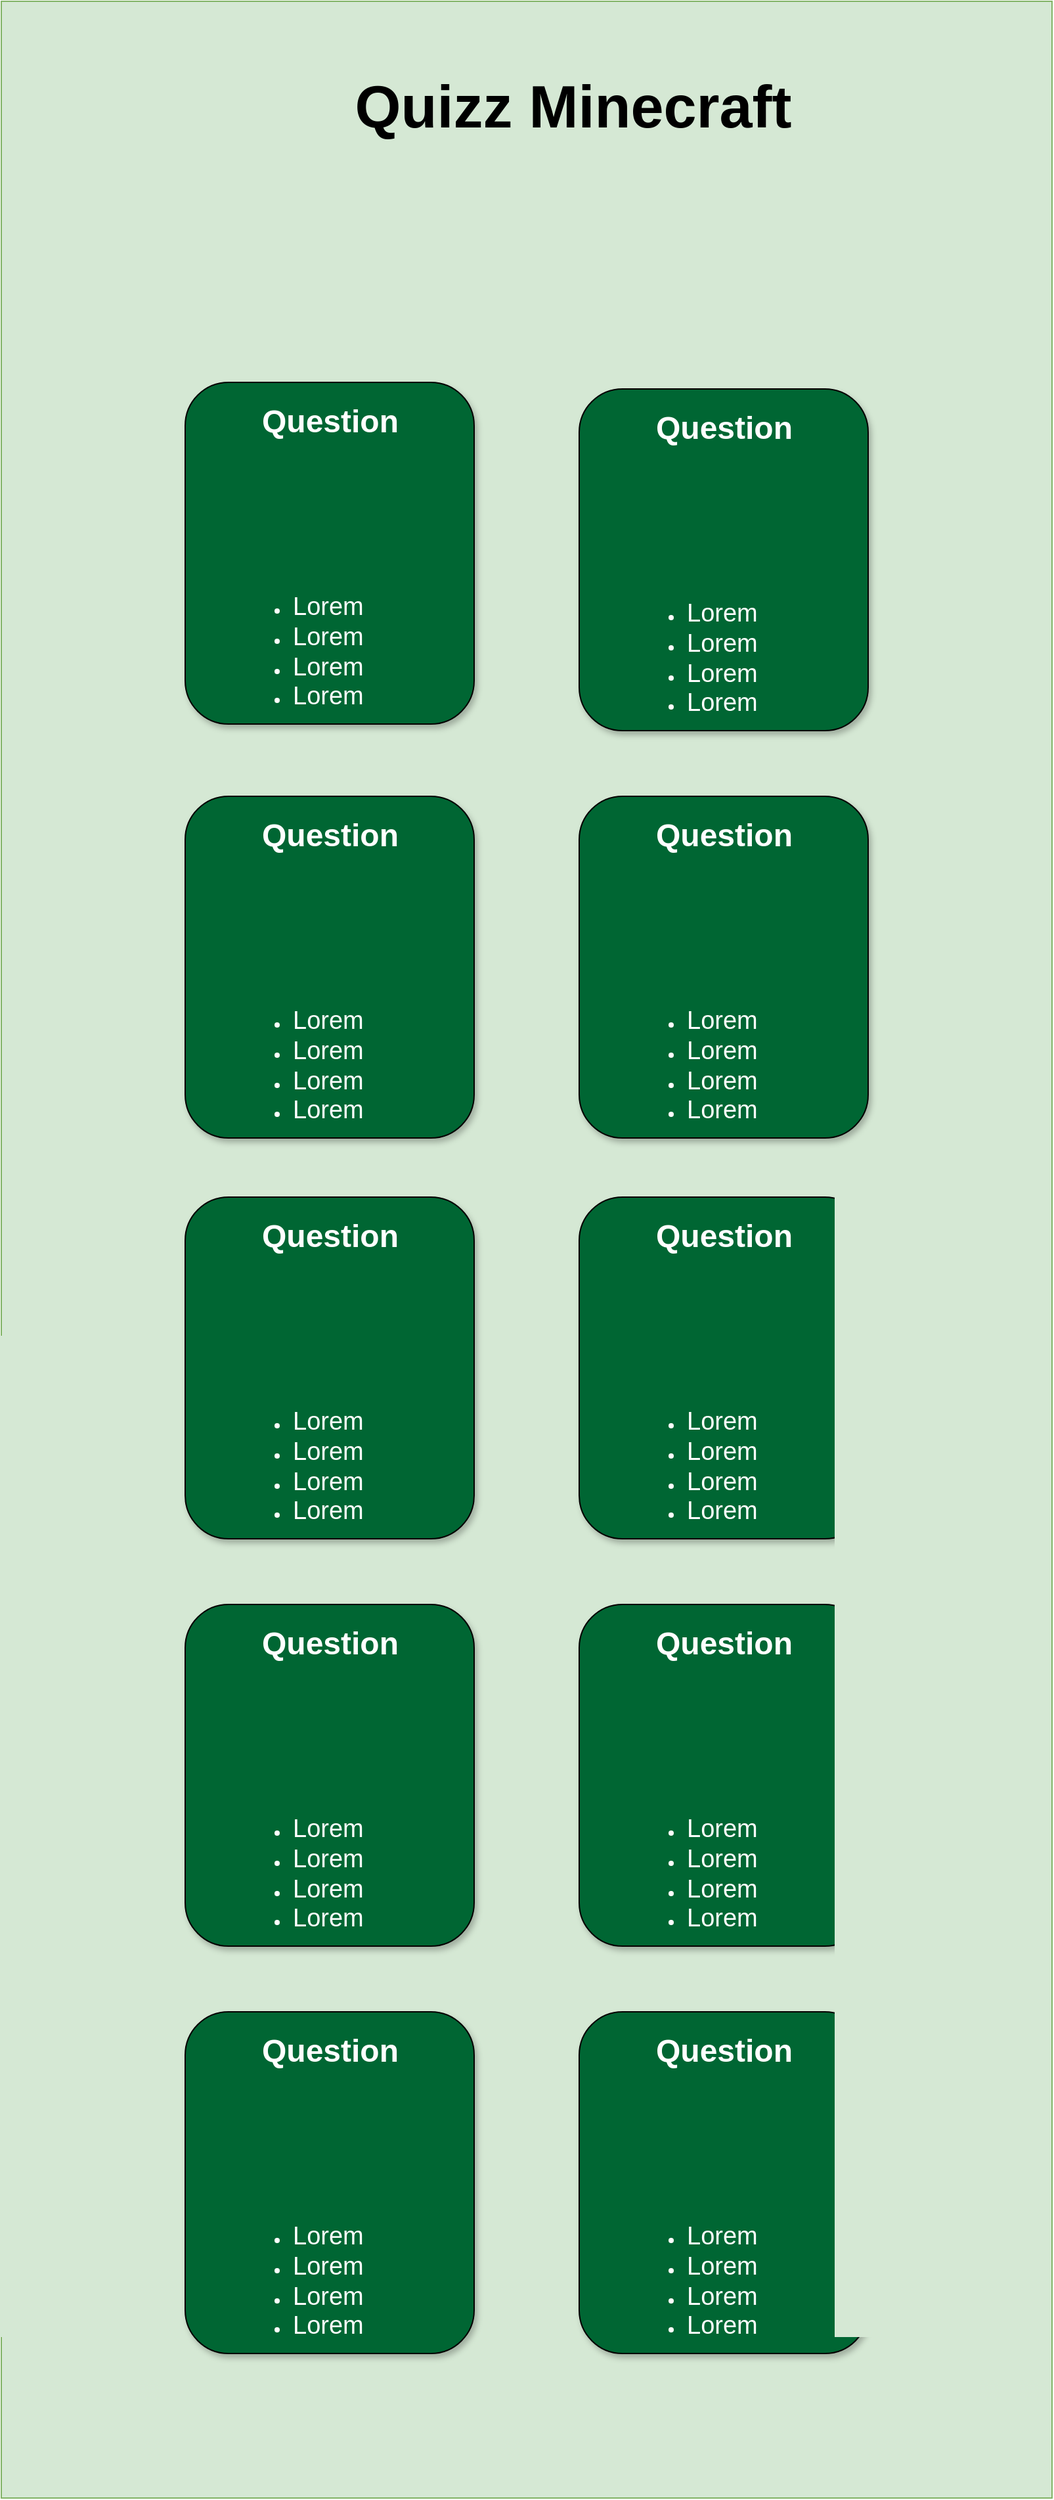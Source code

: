 <mxfile version="14.2.6" type="device"><diagram id="IqMfvrup4iGE_yZ6KQWq" name="Page-1"><mxGraphModel dx="1360" dy="750" grid="1" gridSize="10" guides="1" tooltips="1" connect="1" arrows="1" fold="1" page="1" pageScale="1" pageWidth="827" pageHeight="1169" math="0" shadow="0"><root><mxCell id="0"/><mxCell id="1" parent="0"/><mxCell id="TJo-4hWvYqZ3xiPxjeW6-1" value="" style="rounded=0;whiteSpace=wrap;html=1;fillColor=#d5e8d4;strokeColor=#82b366;" vertex="1" parent="1"><mxGeometry x="350" y="150" width="800" height="1900" as="geometry"/></mxCell><mxCell id="TJo-4hWvYqZ3xiPxjeW6-2" value="" style="rounded=1;whiteSpace=wrap;html=1;labelBackgroundColor=none;fillColor=#006633;shadow=1;" vertex="1" parent="1"><mxGeometry x="490" y="440" width="220" height="260" as="geometry"/></mxCell><mxCell id="TJo-4hWvYqZ3xiPxjeW6-14" value="" style="shape=image;html=1;verticalAlign=top;verticalLabelPosition=bottom;labelBackgroundColor=#ffffff;imageAspect=0;image=https://cdn0.iconfinder.com/data/icons/set-app-incredibles/24/Image-01-128.png" vertex="1" parent="1"><mxGeometry x="545" y="490" width="110" height="100" as="geometry"/></mxCell><mxCell id="TJo-4hWvYqZ3xiPxjeW6-33" value="&lt;ul&gt;&lt;li&gt;&lt;span style=&quot;font-size: 19px&quot;&gt;Lorem&lt;/span&gt;&lt;/li&gt;&lt;li&gt;&lt;font style=&quot;font-size: 19px&quot;&gt;Lorem&lt;/font&gt;&lt;/li&gt;&lt;li&gt;&lt;span style=&quot;font-size: 19px&quot;&gt;Lorem&lt;/span&gt;&lt;/li&gt;&lt;li&gt;&lt;span style=&quot;font-size: 19px&quot;&gt;Lorem&lt;/span&gt;&lt;/li&gt;&lt;/ul&gt;" style="text;html=1;strokeColor=none;fillColor=none;align=left;verticalAlign=middle;whiteSpace=wrap;rounded=0;labelBackgroundColor=none;fontColor=#FFFFFF;shadow=1;" vertex="1" parent="1"><mxGeometry x="530" y="600" width="110" height="90" as="geometry"/></mxCell><mxCell id="TJo-4hWvYqZ3xiPxjeW6-35" value="Question" style="text;strokeColor=none;fillColor=none;html=1;fontSize=24;fontStyle=1;verticalAlign=middle;align=center;labelBackgroundColor=none;fontColor=#FFFFFF;" vertex="1" parent="1"><mxGeometry x="550" y="450" width="100" height="40" as="geometry"/></mxCell><mxCell id="TJo-4hWvYqZ3xiPxjeW6-37" value="" style="rounded=1;whiteSpace=wrap;html=1;labelBackgroundColor=none;fillColor=#006633;shadow=1;" vertex="1" parent="1"><mxGeometry x="790" y="445" width="220" height="260" as="geometry"/></mxCell><mxCell id="TJo-4hWvYqZ3xiPxjeW6-38" value="" style="shape=image;html=1;verticalAlign=top;verticalLabelPosition=bottom;labelBackgroundColor=#ffffff;imageAspect=0;image=https://cdn0.iconfinder.com/data/icons/set-app-incredibles/24/Image-01-128.png" vertex="1" parent="1"><mxGeometry x="845" y="495" width="110" height="100" as="geometry"/></mxCell><mxCell id="TJo-4hWvYqZ3xiPxjeW6-39" value="Question" style="text;strokeColor=none;fillColor=none;html=1;fontSize=24;fontStyle=1;verticalAlign=middle;align=center;labelBackgroundColor=none;fontColor=#FFFFFF;" vertex="1" parent="1"><mxGeometry x="850" y="455" width="100" height="40" as="geometry"/></mxCell><mxCell id="TJo-4hWvYqZ3xiPxjeW6-40" value="&lt;ul&gt;&lt;li&gt;&lt;span style=&quot;font-size: 19px&quot;&gt;Lorem&lt;/span&gt;&lt;/li&gt;&lt;li&gt;&lt;font style=&quot;font-size: 19px&quot;&gt;Lorem&lt;/font&gt;&lt;/li&gt;&lt;li&gt;&lt;span style=&quot;font-size: 19px&quot;&gt;Lorem&lt;/span&gt;&lt;/li&gt;&lt;li&gt;&lt;span style=&quot;font-size: 19px&quot;&gt;Lorem&lt;/span&gt;&lt;/li&gt;&lt;/ul&gt;" style="text;html=1;strokeColor=none;fillColor=none;align=left;verticalAlign=middle;whiteSpace=wrap;rounded=0;labelBackgroundColor=none;fontColor=#FFFFFF;" vertex="1" parent="1"><mxGeometry x="830" y="605" width="110" height="90" as="geometry"/></mxCell><mxCell id="TJo-4hWvYqZ3xiPxjeW6-41" value="" style="rounded=1;whiteSpace=wrap;html=1;labelBackgroundColor=none;fillColor=#006633;shadow=1;" vertex="1" parent="1"><mxGeometry x="790" y="755" width="220" height="260" as="geometry"/></mxCell><mxCell id="TJo-4hWvYqZ3xiPxjeW6-42" value="" style="shape=image;html=1;verticalAlign=top;verticalLabelPosition=bottom;labelBackgroundColor=#ffffff;imageAspect=0;image=https://cdn0.iconfinder.com/data/icons/set-app-incredibles/24/Image-01-128.png" vertex="1" parent="1"><mxGeometry x="845" y="805" width="110" height="100" as="geometry"/></mxCell><mxCell id="TJo-4hWvYqZ3xiPxjeW6-43" value="Question" style="text;strokeColor=none;fillColor=none;html=1;fontSize=24;fontStyle=1;verticalAlign=middle;align=center;labelBackgroundColor=none;fontColor=#FFFFFF;" vertex="1" parent="1"><mxGeometry x="850" y="765" width="100" height="40" as="geometry"/></mxCell><mxCell id="TJo-4hWvYqZ3xiPxjeW6-44" value="&lt;ul&gt;&lt;li&gt;&lt;span style=&quot;font-size: 19px&quot;&gt;Lorem&lt;/span&gt;&lt;/li&gt;&lt;li&gt;&lt;font style=&quot;font-size: 19px&quot;&gt;Lorem&lt;/font&gt;&lt;/li&gt;&lt;li&gt;&lt;span style=&quot;font-size: 19px&quot;&gt;Lorem&lt;/span&gt;&lt;/li&gt;&lt;li&gt;&lt;span style=&quot;font-size: 19px&quot;&gt;Lorem&lt;/span&gt;&lt;/li&gt;&lt;/ul&gt;" style="text;html=1;strokeColor=none;fillColor=none;align=left;verticalAlign=middle;whiteSpace=wrap;rounded=0;labelBackgroundColor=none;fontColor=#FFFFFF;" vertex="1" parent="1"><mxGeometry x="830" y="915" width="110" height="90" as="geometry"/></mxCell><mxCell id="TJo-4hWvYqZ3xiPxjeW6-45" value="&lt;ul&gt;&lt;li&gt;&lt;span style=&quot;font-size: 19px&quot;&gt;Lorem&lt;/span&gt;&lt;/li&gt;&lt;li&gt;&lt;font style=&quot;font-size: 19px&quot;&gt;Lorem&lt;/font&gt;&lt;/li&gt;&lt;li&gt;&lt;span style=&quot;font-size: 19px&quot;&gt;Lorem&lt;/span&gt;&lt;/li&gt;&lt;li&gt;&lt;span style=&quot;font-size: 19px&quot;&gt;Lorem&lt;/span&gt;&lt;/li&gt;&lt;/ul&gt;" style="text;html=1;strokeColor=none;fillColor=none;align=left;verticalAlign=middle;whiteSpace=wrap;rounded=0;labelBackgroundColor=none;fontColor=#FFFFFF;" vertex="1" parent="1"><mxGeometry x="540" y="790" width="100" height="90" as="geometry"/></mxCell><mxCell id="TJo-4hWvYqZ3xiPxjeW6-49" value="&lt;ul&gt;&lt;li&gt;&lt;span style=&quot;font-size: 19px&quot;&gt;Lorem&lt;/span&gt;&lt;/li&gt;&lt;li&gt;&lt;font style=&quot;font-size: 19px&quot;&gt;Lorem&lt;/font&gt;&lt;/li&gt;&lt;li&gt;&lt;span style=&quot;font-size: 19px&quot;&gt;Lorem&lt;/span&gt;&lt;/li&gt;&lt;li&gt;&lt;span style=&quot;font-size: 19px&quot;&gt;Lorem&lt;/span&gt;&lt;/li&gt;&lt;/ul&gt;" style="text;html=1;strokeColor=none;fillColor=none;align=left;verticalAlign=middle;whiteSpace=wrap;rounded=0;labelBackgroundColor=none;fontColor=#FFFFFF;" vertex="1" parent="1"><mxGeometry x="540" y="785" width="100" height="90" as="geometry"/></mxCell><mxCell id="TJo-4hWvYqZ3xiPxjeW6-53" value="" style="rounded=1;whiteSpace=wrap;html=1;labelBackgroundColor=none;fillColor=#006633;shadow=1;" vertex="1" parent="1"><mxGeometry x="490" y="755" width="220" height="260" as="geometry"/></mxCell><mxCell id="TJo-4hWvYqZ3xiPxjeW6-54" value="&lt;ul&gt;&lt;li&gt;&lt;span style=&quot;font-size: 19px&quot;&gt;Lorem&lt;/span&gt;&lt;/li&gt;&lt;li&gt;&lt;font style=&quot;font-size: 19px&quot;&gt;Lorem&lt;/font&gt;&lt;/li&gt;&lt;li&gt;&lt;span style=&quot;font-size: 19px&quot;&gt;Lorem&lt;/span&gt;&lt;/li&gt;&lt;li&gt;&lt;span style=&quot;font-size: 19px&quot;&gt;Lorem&lt;/span&gt;&lt;/li&gt;&lt;/ul&gt;" style="text;html=1;strokeColor=none;fillColor=none;align=left;verticalAlign=middle;whiteSpace=wrap;rounded=0;labelBackgroundColor=none;fontColor=#FFFFFF;" vertex="1" parent="1"><mxGeometry x="530" y="915" width="110" height="90" as="geometry"/></mxCell><mxCell id="TJo-4hWvYqZ3xiPxjeW6-55" value="" style="shape=image;html=1;verticalAlign=top;verticalLabelPosition=bottom;labelBackgroundColor=#ffffff;imageAspect=0;image=https://cdn0.iconfinder.com/data/icons/set-app-incredibles/24/Image-01-128.png" vertex="1" parent="1"><mxGeometry x="545" y="805" width="110" height="100" as="geometry"/></mxCell><mxCell id="TJo-4hWvYqZ3xiPxjeW6-56" value="Question" style="text;strokeColor=none;fillColor=none;html=1;fontSize=24;fontStyle=1;verticalAlign=middle;align=center;labelBackgroundColor=none;fontColor=#FFFFFF;" vertex="1" parent="1"><mxGeometry x="550" y="765" width="100" height="40" as="geometry"/></mxCell><mxCell id="TJo-4hWvYqZ3xiPxjeW6-57" value="" style="rounded=1;whiteSpace=wrap;html=1;labelBackgroundColor=none;fillColor=#006633;shadow=1;" vertex="1" parent="1"><mxGeometry x="490" y="1060" width="220" height="260" as="geometry"/></mxCell><mxCell id="TJo-4hWvYqZ3xiPxjeW6-58" value="&lt;ul&gt;&lt;li&gt;&lt;span style=&quot;font-size: 19px&quot;&gt;Lorem&lt;/span&gt;&lt;/li&gt;&lt;li&gt;&lt;font style=&quot;font-size: 19px&quot;&gt;Lorem&lt;/font&gt;&lt;/li&gt;&lt;li&gt;&lt;span style=&quot;font-size: 19px&quot;&gt;Lorem&lt;/span&gt;&lt;/li&gt;&lt;li&gt;&lt;span style=&quot;font-size: 19px&quot;&gt;Lorem&lt;/span&gt;&lt;/li&gt;&lt;/ul&gt;" style="text;html=1;strokeColor=none;fillColor=none;align=left;verticalAlign=middle;whiteSpace=wrap;rounded=0;labelBackgroundColor=none;fontColor=#FFFFFF;" vertex="1" parent="1"><mxGeometry x="530" y="1220" width="110" height="90" as="geometry"/></mxCell><mxCell id="TJo-4hWvYqZ3xiPxjeW6-59" value="" style="shape=image;html=1;verticalAlign=top;verticalLabelPosition=bottom;labelBackgroundColor=#ffffff;imageAspect=0;image=https://cdn0.iconfinder.com/data/icons/set-app-incredibles/24/Image-01-128.png" vertex="1" parent="1"><mxGeometry x="545" y="1110" width="110" height="100" as="geometry"/></mxCell><mxCell id="TJo-4hWvYqZ3xiPxjeW6-60" value="Question" style="text;strokeColor=none;fillColor=none;html=1;fontSize=24;fontStyle=1;verticalAlign=middle;align=center;labelBackgroundColor=none;fontColor=#FFFFFF;" vertex="1" parent="1"><mxGeometry x="550" y="1070" width="100" height="40" as="geometry"/></mxCell><mxCell id="TJo-4hWvYqZ3xiPxjeW6-61" value="" style="rounded=1;whiteSpace=wrap;html=1;labelBackgroundColor=none;fillColor=#006633;shadow=1;" vertex="1" parent="1"><mxGeometry x="790" y="1060" width="220" height="260" as="geometry"/></mxCell><mxCell id="TJo-4hWvYqZ3xiPxjeW6-62" value="&lt;ul&gt;&lt;li&gt;&lt;span style=&quot;font-size: 19px&quot;&gt;Lorem&lt;/span&gt;&lt;/li&gt;&lt;li&gt;&lt;font style=&quot;font-size: 19px&quot;&gt;Lorem&lt;/font&gt;&lt;/li&gt;&lt;li&gt;&lt;span style=&quot;font-size: 19px&quot;&gt;Lorem&lt;/span&gt;&lt;/li&gt;&lt;li&gt;&lt;span style=&quot;font-size: 19px&quot;&gt;Lorem&lt;/span&gt;&lt;/li&gt;&lt;/ul&gt;" style="text;html=1;strokeColor=none;fillColor=none;align=left;verticalAlign=middle;whiteSpace=wrap;rounded=0;labelBackgroundColor=none;fontColor=#FFFFFF;" vertex="1" parent="1"><mxGeometry x="830" y="1220" width="110" height="90" as="geometry"/></mxCell><mxCell id="TJo-4hWvYqZ3xiPxjeW6-63" value="" style="shape=image;html=1;verticalAlign=top;verticalLabelPosition=bottom;labelBackgroundColor=#ffffff;imageAspect=0;image=https://cdn0.iconfinder.com/data/icons/set-app-incredibles/24/Image-01-128.png" vertex="1" parent="1"><mxGeometry x="845" y="1110" width="110" height="100" as="geometry"/></mxCell><mxCell id="TJo-4hWvYqZ3xiPxjeW6-64" value="Question" style="text;strokeColor=none;fillColor=none;html=1;fontSize=24;fontStyle=1;verticalAlign=middle;align=center;labelBackgroundColor=none;fontColor=#FFFFFF;" vertex="1" parent="1"><mxGeometry x="850" y="1070" width="100" height="40" as="geometry"/></mxCell><mxCell id="TJo-4hWvYqZ3xiPxjeW6-65" value="" style="rounded=1;whiteSpace=wrap;html=1;labelBackgroundColor=none;fillColor=#006633;shadow=1;" vertex="1" parent="1"><mxGeometry x="490" y="1370" width="220" height="260" as="geometry"/></mxCell><mxCell id="TJo-4hWvYqZ3xiPxjeW6-66" value="&lt;ul&gt;&lt;li&gt;&lt;span style=&quot;font-size: 19px&quot;&gt;Lorem&lt;/span&gt;&lt;/li&gt;&lt;li&gt;&lt;font style=&quot;font-size: 19px&quot;&gt;Lorem&lt;/font&gt;&lt;/li&gt;&lt;li&gt;&lt;span style=&quot;font-size: 19px&quot;&gt;Lorem&lt;/span&gt;&lt;/li&gt;&lt;li&gt;&lt;span style=&quot;font-size: 19px&quot;&gt;Lorem&lt;/span&gt;&lt;/li&gt;&lt;/ul&gt;" style="text;html=1;strokeColor=none;fillColor=none;align=left;verticalAlign=middle;whiteSpace=wrap;rounded=0;labelBackgroundColor=none;fontColor=#FFFFFF;" vertex="1" parent="1"><mxGeometry x="530" y="1530" width="110" height="90" as="geometry"/></mxCell><mxCell id="TJo-4hWvYqZ3xiPxjeW6-67" value="" style="shape=image;html=1;verticalAlign=top;verticalLabelPosition=bottom;labelBackgroundColor=#ffffff;imageAspect=0;image=https://cdn0.iconfinder.com/data/icons/set-app-incredibles/24/Image-01-128.png" vertex="1" parent="1"><mxGeometry x="545" y="1420" width="110" height="100" as="geometry"/></mxCell><mxCell id="TJo-4hWvYqZ3xiPxjeW6-68" value="Question" style="text;strokeColor=none;fillColor=none;html=1;fontSize=24;fontStyle=1;verticalAlign=middle;align=center;labelBackgroundColor=none;fontColor=#FFFFFF;" vertex="1" parent="1"><mxGeometry x="550" y="1380" width="100" height="40" as="geometry"/></mxCell><mxCell id="TJo-4hWvYqZ3xiPxjeW6-69" value="" style="rounded=1;whiteSpace=wrap;html=1;labelBackgroundColor=none;fillColor=#006633;shadow=1;" vertex="1" parent="1"><mxGeometry x="790" y="1370" width="220" height="260" as="geometry"/></mxCell><mxCell id="TJo-4hWvYqZ3xiPxjeW6-70" value="&lt;ul&gt;&lt;li&gt;&lt;span style=&quot;font-size: 19px&quot;&gt;Lorem&lt;/span&gt;&lt;/li&gt;&lt;li&gt;&lt;font style=&quot;font-size: 19px&quot;&gt;Lorem&lt;/font&gt;&lt;/li&gt;&lt;li&gt;&lt;span style=&quot;font-size: 19px&quot;&gt;Lorem&lt;/span&gt;&lt;/li&gt;&lt;li&gt;&lt;span style=&quot;font-size: 19px&quot;&gt;Lorem&lt;/span&gt;&lt;/li&gt;&lt;/ul&gt;" style="text;html=1;strokeColor=none;fillColor=none;align=left;verticalAlign=middle;whiteSpace=wrap;rounded=0;labelBackgroundColor=none;fontColor=#FFFFFF;" vertex="1" parent="1"><mxGeometry x="830" y="1530" width="110" height="90" as="geometry"/></mxCell><mxCell id="TJo-4hWvYqZ3xiPxjeW6-71" value="" style="shape=image;html=1;verticalAlign=top;verticalLabelPosition=bottom;labelBackgroundColor=#ffffff;imageAspect=0;image=https://cdn0.iconfinder.com/data/icons/set-app-incredibles/24/Image-01-128.png" vertex="1" parent="1"><mxGeometry x="845" y="1420" width="110" height="100" as="geometry"/></mxCell><mxCell id="TJo-4hWvYqZ3xiPxjeW6-72" value="Question" style="text;strokeColor=none;fillColor=none;html=1;fontSize=24;fontStyle=1;verticalAlign=middle;align=center;labelBackgroundColor=none;fontColor=#FFFFFF;" vertex="1" parent="1"><mxGeometry x="850" y="1380" width="100" height="40" as="geometry"/></mxCell><mxCell id="TJo-4hWvYqZ3xiPxjeW6-73" value="" style="rounded=1;whiteSpace=wrap;html=1;labelBackgroundColor=none;fillColor=#006633;shadow=1;" vertex="1" parent="1"><mxGeometry x="490" y="1680" width="220" height="260" as="geometry"/></mxCell><mxCell id="TJo-4hWvYqZ3xiPxjeW6-74" value="&lt;ul&gt;&lt;li&gt;&lt;span style=&quot;font-size: 19px&quot;&gt;Lorem&lt;/span&gt;&lt;/li&gt;&lt;li&gt;&lt;font style=&quot;font-size: 19px&quot;&gt;Lorem&lt;/font&gt;&lt;/li&gt;&lt;li&gt;&lt;span style=&quot;font-size: 19px&quot;&gt;Lorem&lt;/span&gt;&lt;/li&gt;&lt;li&gt;&lt;span style=&quot;font-size: 19px&quot;&gt;Lorem&lt;/span&gt;&lt;/li&gt;&lt;/ul&gt;" style="text;html=1;strokeColor=none;fillColor=none;align=left;verticalAlign=middle;whiteSpace=wrap;rounded=0;labelBackgroundColor=none;fontColor=#FFFFFF;" vertex="1" parent="1"><mxGeometry x="530" y="1840" width="110" height="90" as="geometry"/></mxCell><mxCell id="TJo-4hWvYqZ3xiPxjeW6-75" value="" style="shape=image;html=1;verticalAlign=top;verticalLabelPosition=bottom;labelBackgroundColor=#ffffff;imageAspect=0;image=https://cdn0.iconfinder.com/data/icons/set-app-incredibles/24/Image-01-128.png" vertex="1" parent="1"><mxGeometry x="545" y="1730" width="110" height="100" as="geometry"/></mxCell><mxCell id="TJo-4hWvYqZ3xiPxjeW6-76" value="Question" style="text;strokeColor=none;fillColor=none;html=1;fontSize=24;fontStyle=1;verticalAlign=middle;align=center;labelBackgroundColor=none;fontColor=#FFFFFF;" vertex="1" parent="1"><mxGeometry x="550" y="1690" width="100" height="40" as="geometry"/></mxCell><mxCell id="TJo-4hWvYqZ3xiPxjeW6-77" value="" style="rounded=1;whiteSpace=wrap;html=1;labelBackgroundColor=none;fillColor=#006633;shadow=1;sketch=0;glass=0;" vertex="1" parent="1"><mxGeometry x="790" y="1680" width="220" height="260" as="geometry"/></mxCell><mxCell id="TJo-4hWvYqZ3xiPxjeW6-78" value="&lt;ul&gt;&lt;li&gt;&lt;span style=&quot;font-size: 19px&quot;&gt;Lorem&lt;/span&gt;&lt;/li&gt;&lt;li&gt;&lt;font style=&quot;font-size: 19px&quot;&gt;Lorem&lt;/font&gt;&lt;/li&gt;&lt;li&gt;&lt;span style=&quot;font-size: 19px&quot;&gt;Lorem&lt;/span&gt;&lt;/li&gt;&lt;li&gt;&lt;span style=&quot;font-size: 19px&quot;&gt;Lorem&lt;/span&gt;&lt;/li&gt;&lt;/ul&gt;" style="text;html=1;strokeColor=none;fillColor=none;align=left;verticalAlign=middle;whiteSpace=wrap;rounded=0;labelBackgroundColor=none;fontColor=#FFFFFF;" vertex="1" parent="1"><mxGeometry x="830" y="1840" width="110" height="90" as="geometry"/></mxCell><mxCell id="TJo-4hWvYqZ3xiPxjeW6-79" value="" style="shape=image;html=1;verticalAlign=top;verticalLabelPosition=bottom;labelBackgroundColor=#ffffff;imageAspect=0;image=https://cdn0.iconfinder.com/data/icons/set-app-incredibles/24/Image-01-128.png" vertex="1" parent="1"><mxGeometry x="845" y="1730" width="110" height="100" as="geometry"/></mxCell><mxCell id="TJo-4hWvYqZ3xiPxjeW6-80" value="Question" style="text;strokeColor=none;fillColor=none;html=1;fontSize=24;fontStyle=1;verticalAlign=middle;align=center;labelBackgroundColor=none;fontColor=#FFFFFF;" vertex="1" parent="1"><mxGeometry x="850" y="1690" width="100" height="40" as="geometry"/></mxCell><mxCell id="TJo-4hWvYqZ3xiPxjeW6-81" value="&lt;font style=&quot;font-size: 45px&quot;&gt;Quizz Minecraft&lt;/font&gt;" style="text;strokeColor=none;fillColor=none;html=1;fontSize=24;fontStyle=1;verticalAlign=middle;align=center;labelBackgroundColor=none;shadow=1;" vertex="1" parent="1"><mxGeometry x="615" y="210" width="340" height="40" as="geometry"/></mxCell><mxCell id="TJo-4hWvYqZ3xiPxjeW6-82" value="" style="shape=image;html=1;verticalAlign=top;verticalLabelPosition=bottom;labelBackgroundColor=#ffffff;imageAspect=0;aspect=fixed;image=https://cdn2.iconfinder.com/data/icons/popular-games-1/50/minecraft_squircle-128.png;fillColor=#00994D;fontColor=#FFFFFF;align=left;" vertex="1" parent="1"><mxGeometry x="500" y="178" width="104" height="104" as="geometry"/></mxCell></root></mxGraphModel></diagram></mxfile>